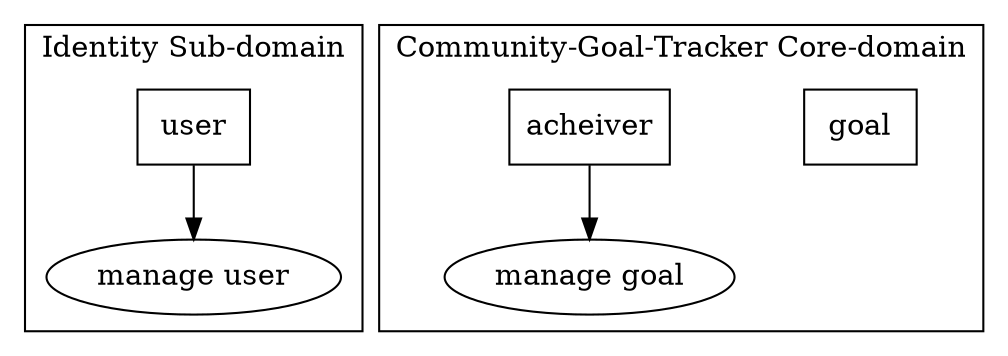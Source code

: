 digraph domain{
    subgraph cluster_identity{
        label="Identity Sub-domain"
        user[shape=rectangle]
    
        user->{
            manage_user[label="manage user"]
        }
    }
    subgraph cluster_goals{
        label="Community-Goal-Tracker Core-domain"
        goal[shape=rectangle]
        acheiver[shape=rectangle]

        acheiver->{
            manage_goal[label="manage goal"]
        }
    }  
}